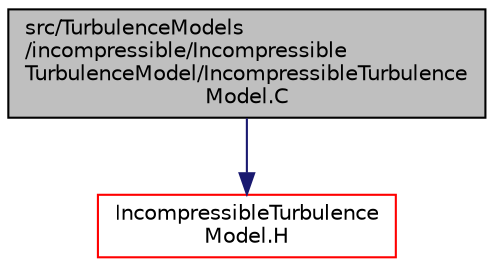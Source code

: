 digraph "src/TurbulenceModels/incompressible/IncompressibleTurbulenceModel/IncompressibleTurbulenceModel.C"
{
  bgcolor="transparent";
  edge [fontname="Helvetica",fontsize="10",labelfontname="Helvetica",labelfontsize="10"];
  node [fontname="Helvetica",fontsize="10",shape=record];
  Node1 [label="src/TurbulenceModels\l/incompressible/Incompressible\lTurbulenceModel/IncompressibleTurbulence\lModel.C",height=0.2,width=0.4,color="black", fillcolor="grey75", style="filled", fontcolor="black"];
  Node1 -> Node2 [color="midnightblue",fontsize="10",style="solid",fontname="Helvetica"];
  Node2 [label="IncompressibleTurbulence\lModel.H",height=0.2,width=0.4,color="red",URL="$a10734.html"];
}
